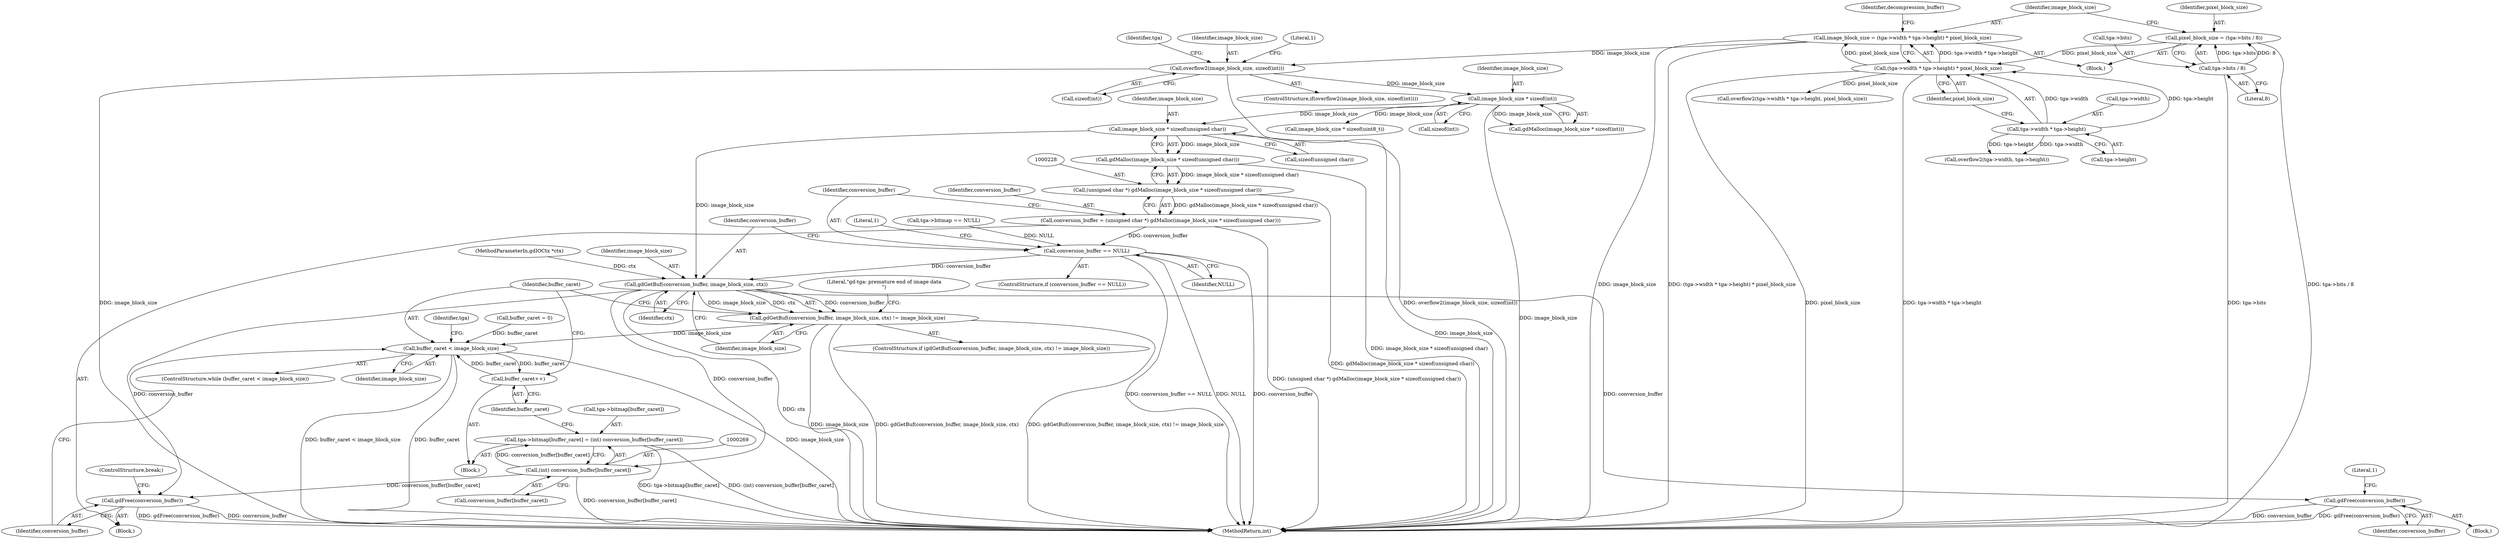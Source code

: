 digraph "0_libgd_01c61f8ab110a77ae64b5ca67c244c728c506f03@API" {
"1000230" [label="(Call,image_block_size * sizeof(unsigned char))"];
"1000206" [label="(Call,image_block_size * sizeof(int))"];
"1000176" [label="(Call,overflow2(image_block_size, sizeof(int)))"];
"1000117" [label="(Call,image_block_size = (tga->width * tga->height) * pixel_block_size)"];
"1000119" [label="(Call,(tga->width * tga->height) * pixel_block_size)"];
"1000120" [label="(Call,tga->width * tga->height)"];
"1000109" [label="(Call,pixel_block_size = (tga->bits / 8))"];
"1000111" [label="(Call,tga->bits / 8)"];
"1000229" [label="(Call,gdMalloc(image_block_size * sizeof(unsigned char)))"];
"1000227" [label="(Call,(unsigned char *) gdMalloc(image_block_size * sizeof(unsigned char)))"];
"1000225" [label="(Call,conversion_buffer = (unsigned char *) gdMalloc(image_block_size * sizeof(unsigned char)))"];
"1000235" [label="(Call,conversion_buffer == NULL)"];
"1000244" [label="(Call,gdGetBuf(conversion_buffer, image_block_size, ctx))"];
"1000243" [label="(Call,gdGetBuf(conversion_buffer, image_block_size, ctx) != image_block_size)"];
"1000258" [label="(Call,buffer_caret < image_block_size)"];
"1000273" [label="(Call,buffer_caret++)"];
"1000252" [label="(Call,gdFree(conversion_buffer))"];
"1000268" [label="(Call,(int) conversion_buffer[buffer_caret])"];
"1000262" [label="(Call,tga->bitmap[buffer_caret] = (int) conversion_buffer[buffer_caret])"];
"1000275" [label="(Call,gdFree(conversion_buffer))"];
"1000242" [label="(ControlStructure,if (gdGetBuf(conversion_buffer, image_block_size, ctx) != image_block_size))"];
"1000188" [label="(Identifier,tga)"];
"1000175" [label="(ControlStructure,if(overflow2(image_block_size, sizeof(int))))"];
"1000243" [label="(Call,gdGetBuf(conversion_buffer, image_block_size, ctx) != image_block_size)"];
"1000247" [label="(Identifier,ctx)"];
"1000258" [label="(Call,buffer_caret < image_block_size)"];
"1000246" [label="(Identifier,image_block_size)"];
"1000257" [label="(ControlStructure,while (buffer_caret < image_block_size))"];
"1000232" [label="(Call,sizeof(unsigned char))"];
"1000177" [label="(Identifier,image_block_size)"];
"1000273" [label="(Call,buffer_caret++)"];
"1000130" [label="(Identifier,decompression_buffer)"];
"1000223" [label="(Block,)"];
"1000252" [label="(Call,gdFree(conversion_buffer))"];
"1000478" [label="(MethodReturn,int)"];
"1000137" [label="(Call,buffer_caret = 0)"];
"1000249" [label="(Block,)"];
"1000256" [label="(Literal,1)"];
"1000270" [label="(Call,conversion_buffer[buffer_caret])"];
"1000206" [label="(Call,image_block_size * sizeof(int))"];
"1000205" [label="(Call,gdMalloc(image_block_size * sizeof(int)))"];
"1000284" [label="(Call,image_block_size * sizeof(uint8_t))"];
"1000117" [label="(Call,image_block_size = (tga->width * tga->height) * pixel_block_size)"];
"1000109" [label="(Call,pixel_block_size = (tga->bits / 8))"];
"1000111" [label="(Call,tga->bits / 8)"];
"1000225" [label="(Call,conversion_buffer = (unsigned char *) gdMalloc(image_block_size * sizeof(unsigned char)))"];
"1000248" [label="(Identifier,image_block_size)"];
"1000277" [label="(ControlStructure,break;)"];
"1000110" [label="(Identifier,pixel_block_size)"];
"1000251" [label="(Literal,\"gd-tga: premature end of image data\n\")"];
"1000120" [label="(Call,tga->width * tga->height)"];
"1000119" [label="(Call,(tga->width * tga->height) * pixel_block_size)"];
"1000118" [label="(Identifier,image_block_size)"];
"1000230" [label="(Call,image_block_size * sizeof(unsigned char))"];
"1000211" [label="(Call,tga->bitmap == NULL)"];
"1000183" [label="(Literal,1)"];
"1000124" [label="(Call,tga->height)"];
"1000178" [label="(Call,sizeof(int))"];
"1000229" [label="(Call,gdMalloc(image_block_size * sizeof(unsigned char)))"];
"1000237" [label="(Identifier,NULL)"];
"1000245" [label="(Identifier,conversion_buffer)"];
"1000207" [label="(Identifier,image_block_size)"];
"1000107" [label="(Block,)"];
"1000127" [label="(Identifier,pixel_block_size)"];
"1000162" [label="(Call,overflow2(tga->width * tga->height, pixel_block_size))"];
"1000112" [label="(Call,tga->bits)"];
"1000265" [label="(Identifier,tga)"];
"1000235" [label="(Call,conversion_buffer == NULL)"];
"1000275" [label="(Call,gdFree(conversion_buffer))"];
"1000244" [label="(Call,gdGetBuf(conversion_buffer, image_block_size, ctx))"];
"1000241" [label="(Literal,1)"];
"1000253" [label="(Identifier,conversion_buffer)"];
"1000115" [label="(Literal,8)"];
"1000268" [label="(Call,(int) conversion_buffer[buffer_caret])"];
"1000226" [label="(Identifier,conversion_buffer)"];
"1000263" [label="(Call,tga->bitmap[buffer_caret])"];
"1000176" [label="(Call,overflow2(image_block_size, sizeof(int)))"];
"1000274" [label="(Identifier,buffer_caret)"];
"1000260" [label="(Identifier,image_block_size)"];
"1000231" [label="(Identifier,image_block_size)"];
"1000276" [label="(Identifier,conversion_buffer)"];
"1000261" [label="(Block,)"];
"1000234" [label="(ControlStructure,if (conversion_buffer == NULL))"];
"1000150" [label="(Call,overflow2(tga->width, tga->height))"];
"1000105" [label="(MethodParameterIn,gdIOCtx *ctx)"];
"1000259" [label="(Identifier,buffer_caret)"];
"1000208" [label="(Call,sizeof(int))"];
"1000262" [label="(Call,tga->bitmap[buffer_caret] = (int) conversion_buffer[buffer_caret])"];
"1000236" [label="(Identifier,conversion_buffer)"];
"1000121" [label="(Call,tga->width)"];
"1000227" [label="(Call,(unsigned char *) gdMalloc(image_block_size * sizeof(unsigned char)))"];
"1000230" -> "1000229"  [label="AST: "];
"1000230" -> "1000232"  [label="CFG: "];
"1000231" -> "1000230"  [label="AST: "];
"1000232" -> "1000230"  [label="AST: "];
"1000229" -> "1000230"  [label="CFG: "];
"1000230" -> "1000478"  [label="DDG: image_block_size"];
"1000230" -> "1000229"  [label="DDG: image_block_size"];
"1000206" -> "1000230"  [label="DDG: image_block_size"];
"1000230" -> "1000244"  [label="DDG: image_block_size"];
"1000206" -> "1000205"  [label="AST: "];
"1000206" -> "1000208"  [label="CFG: "];
"1000207" -> "1000206"  [label="AST: "];
"1000208" -> "1000206"  [label="AST: "];
"1000205" -> "1000206"  [label="CFG: "];
"1000206" -> "1000478"  [label="DDG: image_block_size"];
"1000206" -> "1000205"  [label="DDG: image_block_size"];
"1000176" -> "1000206"  [label="DDG: image_block_size"];
"1000206" -> "1000284"  [label="DDG: image_block_size"];
"1000176" -> "1000175"  [label="AST: "];
"1000176" -> "1000178"  [label="CFG: "];
"1000177" -> "1000176"  [label="AST: "];
"1000178" -> "1000176"  [label="AST: "];
"1000183" -> "1000176"  [label="CFG: "];
"1000188" -> "1000176"  [label="CFG: "];
"1000176" -> "1000478"  [label="DDG: overflow2(image_block_size, sizeof(int))"];
"1000176" -> "1000478"  [label="DDG: image_block_size"];
"1000117" -> "1000176"  [label="DDG: image_block_size"];
"1000117" -> "1000107"  [label="AST: "];
"1000117" -> "1000119"  [label="CFG: "];
"1000118" -> "1000117"  [label="AST: "];
"1000119" -> "1000117"  [label="AST: "];
"1000130" -> "1000117"  [label="CFG: "];
"1000117" -> "1000478"  [label="DDG: image_block_size"];
"1000117" -> "1000478"  [label="DDG: (tga->width * tga->height) * pixel_block_size"];
"1000119" -> "1000117"  [label="DDG: tga->width * tga->height"];
"1000119" -> "1000117"  [label="DDG: pixel_block_size"];
"1000119" -> "1000127"  [label="CFG: "];
"1000120" -> "1000119"  [label="AST: "];
"1000127" -> "1000119"  [label="AST: "];
"1000119" -> "1000478"  [label="DDG: pixel_block_size"];
"1000119" -> "1000478"  [label="DDG: tga->width * tga->height"];
"1000120" -> "1000119"  [label="DDG: tga->width"];
"1000120" -> "1000119"  [label="DDG: tga->height"];
"1000109" -> "1000119"  [label="DDG: pixel_block_size"];
"1000119" -> "1000162"  [label="DDG: pixel_block_size"];
"1000120" -> "1000124"  [label="CFG: "];
"1000121" -> "1000120"  [label="AST: "];
"1000124" -> "1000120"  [label="AST: "];
"1000127" -> "1000120"  [label="CFG: "];
"1000120" -> "1000150"  [label="DDG: tga->width"];
"1000120" -> "1000150"  [label="DDG: tga->height"];
"1000109" -> "1000107"  [label="AST: "];
"1000109" -> "1000111"  [label="CFG: "];
"1000110" -> "1000109"  [label="AST: "];
"1000111" -> "1000109"  [label="AST: "];
"1000118" -> "1000109"  [label="CFG: "];
"1000109" -> "1000478"  [label="DDG: tga->bits / 8"];
"1000111" -> "1000109"  [label="DDG: tga->bits"];
"1000111" -> "1000109"  [label="DDG: 8"];
"1000111" -> "1000115"  [label="CFG: "];
"1000112" -> "1000111"  [label="AST: "];
"1000115" -> "1000111"  [label="AST: "];
"1000111" -> "1000478"  [label="DDG: tga->bits"];
"1000229" -> "1000227"  [label="AST: "];
"1000227" -> "1000229"  [label="CFG: "];
"1000229" -> "1000478"  [label="DDG: image_block_size * sizeof(unsigned char)"];
"1000229" -> "1000227"  [label="DDG: image_block_size * sizeof(unsigned char)"];
"1000227" -> "1000225"  [label="AST: "];
"1000228" -> "1000227"  [label="AST: "];
"1000225" -> "1000227"  [label="CFG: "];
"1000227" -> "1000478"  [label="DDG: gdMalloc(image_block_size * sizeof(unsigned char))"];
"1000227" -> "1000225"  [label="DDG: gdMalloc(image_block_size * sizeof(unsigned char))"];
"1000225" -> "1000223"  [label="AST: "];
"1000226" -> "1000225"  [label="AST: "];
"1000236" -> "1000225"  [label="CFG: "];
"1000225" -> "1000478"  [label="DDG: (unsigned char *) gdMalloc(image_block_size * sizeof(unsigned char))"];
"1000225" -> "1000235"  [label="DDG: conversion_buffer"];
"1000235" -> "1000234"  [label="AST: "];
"1000235" -> "1000237"  [label="CFG: "];
"1000236" -> "1000235"  [label="AST: "];
"1000237" -> "1000235"  [label="AST: "];
"1000241" -> "1000235"  [label="CFG: "];
"1000245" -> "1000235"  [label="CFG: "];
"1000235" -> "1000478"  [label="DDG: NULL"];
"1000235" -> "1000478"  [label="DDG: conversion_buffer"];
"1000235" -> "1000478"  [label="DDG: conversion_buffer == NULL"];
"1000211" -> "1000235"  [label="DDG: NULL"];
"1000235" -> "1000244"  [label="DDG: conversion_buffer"];
"1000244" -> "1000243"  [label="AST: "];
"1000244" -> "1000247"  [label="CFG: "];
"1000245" -> "1000244"  [label="AST: "];
"1000246" -> "1000244"  [label="AST: "];
"1000247" -> "1000244"  [label="AST: "];
"1000248" -> "1000244"  [label="CFG: "];
"1000244" -> "1000478"  [label="DDG: ctx"];
"1000244" -> "1000243"  [label="DDG: conversion_buffer"];
"1000244" -> "1000243"  [label="DDG: image_block_size"];
"1000244" -> "1000243"  [label="DDG: ctx"];
"1000105" -> "1000244"  [label="DDG: ctx"];
"1000244" -> "1000252"  [label="DDG: conversion_buffer"];
"1000244" -> "1000268"  [label="DDG: conversion_buffer"];
"1000244" -> "1000275"  [label="DDG: conversion_buffer"];
"1000243" -> "1000242"  [label="AST: "];
"1000243" -> "1000248"  [label="CFG: "];
"1000248" -> "1000243"  [label="AST: "];
"1000251" -> "1000243"  [label="CFG: "];
"1000259" -> "1000243"  [label="CFG: "];
"1000243" -> "1000478"  [label="DDG: image_block_size"];
"1000243" -> "1000478"  [label="DDG: gdGetBuf(conversion_buffer, image_block_size, ctx)"];
"1000243" -> "1000478"  [label="DDG: gdGetBuf(conversion_buffer, image_block_size, ctx) != image_block_size"];
"1000243" -> "1000258"  [label="DDG: image_block_size"];
"1000258" -> "1000257"  [label="AST: "];
"1000258" -> "1000260"  [label="CFG: "];
"1000259" -> "1000258"  [label="AST: "];
"1000260" -> "1000258"  [label="AST: "];
"1000265" -> "1000258"  [label="CFG: "];
"1000276" -> "1000258"  [label="CFG: "];
"1000258" -> "1000478"  [label="DDG: buffer_caret"];
"1000258" -> "1000478"  [label="DDG: image_block_size"];
"1000258" -> "1000478"  [label="DDG: buffer_caret < image_block_size"];
"1000273" -> "1000258"  [label="DDG: buffer_caret"];
"1000137" -> "1000258"  [label="DDG: buffer_caret"];
"1000258" -> "1000273"  [label="DDG: buffer_caret"];
"1000273" -> "1000261"  [label="AST: "];
"1000273" -> "1000274"  [label="CFG: "];
"1000274" -> "1000273"  [label="AST: "];
"1000259" -> "1000273"  [label="CFG: "];
"1000252" -> "1000249"  [label="AST: "];
"1000252" -> "1000253"  [label="CFG: "];
"1000253" -> "1000252"  [label="AST: "];
"1000256" -> "1000252"  [label="CFG: "];
"1000252" -> "1000478"  [label="DDG: conversion_buffer"];
"1000252" -> "1000478"  [label="DDG: gdFree(conversion_buffer)"];
"1000268" -> "1000262"  [label="AST: "];
"1000268" -> "1000270"  [label="CFG: "];
"1000269" -> "1000268"  [label="AST: "];
"1000270" -> "1000268"  [label="AST: "];
"1000262" -> "1000268"  [label="CFG: "];
"1000268" -> "1000478"  [label="DDG: conversion_buffer[buffer_caret]"];
"1000268" -> "1000262"  [label="DDG: conversion_buffer[buffer_caret]"];
"1000268" -> "1000275"  [label="DDG: conversion_buffer[buffer_caret]"];
"1000262" -> "1000261"  [label="AST: "];
"1000263" -> "1000262"  [label="AST: "];
"1000274" -> "1000262"  [label="CFG: "];
"1000262" -> "1000478"  [label="DDG: (int) conversion_buffer[buffer_caret]"];
"1000262" -> "1000478"  [label="DDG: tga->bitmap[buffer_caret]"];
"1000275" -> "1000223"  [label="AST: "];
"1000275" -> "1000276"  [label="CFG: "];
"1000276" -> "1000275"  [label="AST: "];
"1000277" -> "1000275"  [label="CFG: "];
"1000275" -> "1000478"  [label="DDG: gdFree(conversion_buffer)"];
"1000275" -> "1000478"  [label="DDG: conversion_buffer"];
}
